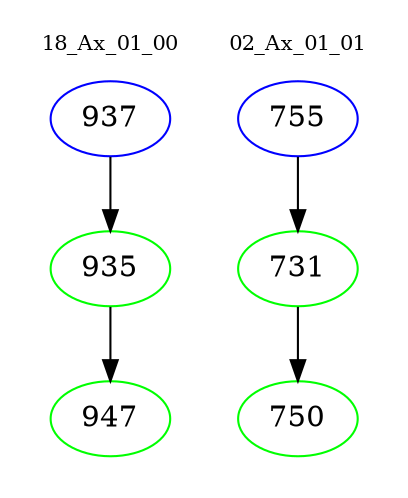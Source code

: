 digraph{
subgraph cluster_0 {
color = white
label = "18_Ax_01_00";
fontsize=10;
T0_937 [label="937", color="blue"]
T0_937 -> T0_935 [color="black"]
T0_935 [label="935", color="green"]
T0_935 -> T0_947 [color="black"]
T0_947 [label="947", color="green"]
}
subgraph cluster_1 {
color = white
label = "02_Ax_01_01";
fontsize=10;
T1_755 [label="755", color="blue"]
T1_755 -> T1_731 [color="black"]
T1_731 [label="731", color="green"]
T1_731 -> T1_750 [color="black"]
T1_750 [label="750", color="green"]
}
}
